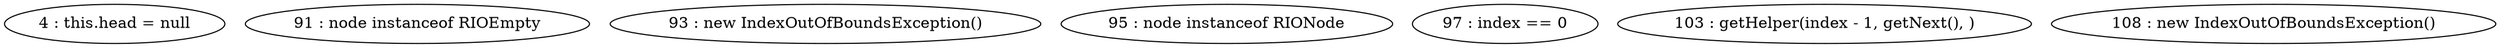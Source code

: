 digraph G {
"4 : this.head = null"
"91 : node instanceof RIOEmpty"
"93 : new IndexOutOfBoundsException()"
"95 : node instanceof RIONode"
"97 : index == 0"
"103 : getHelper(index - 1, getNext(), )"
"108 : new IndexOutOfBoundsException()"
}